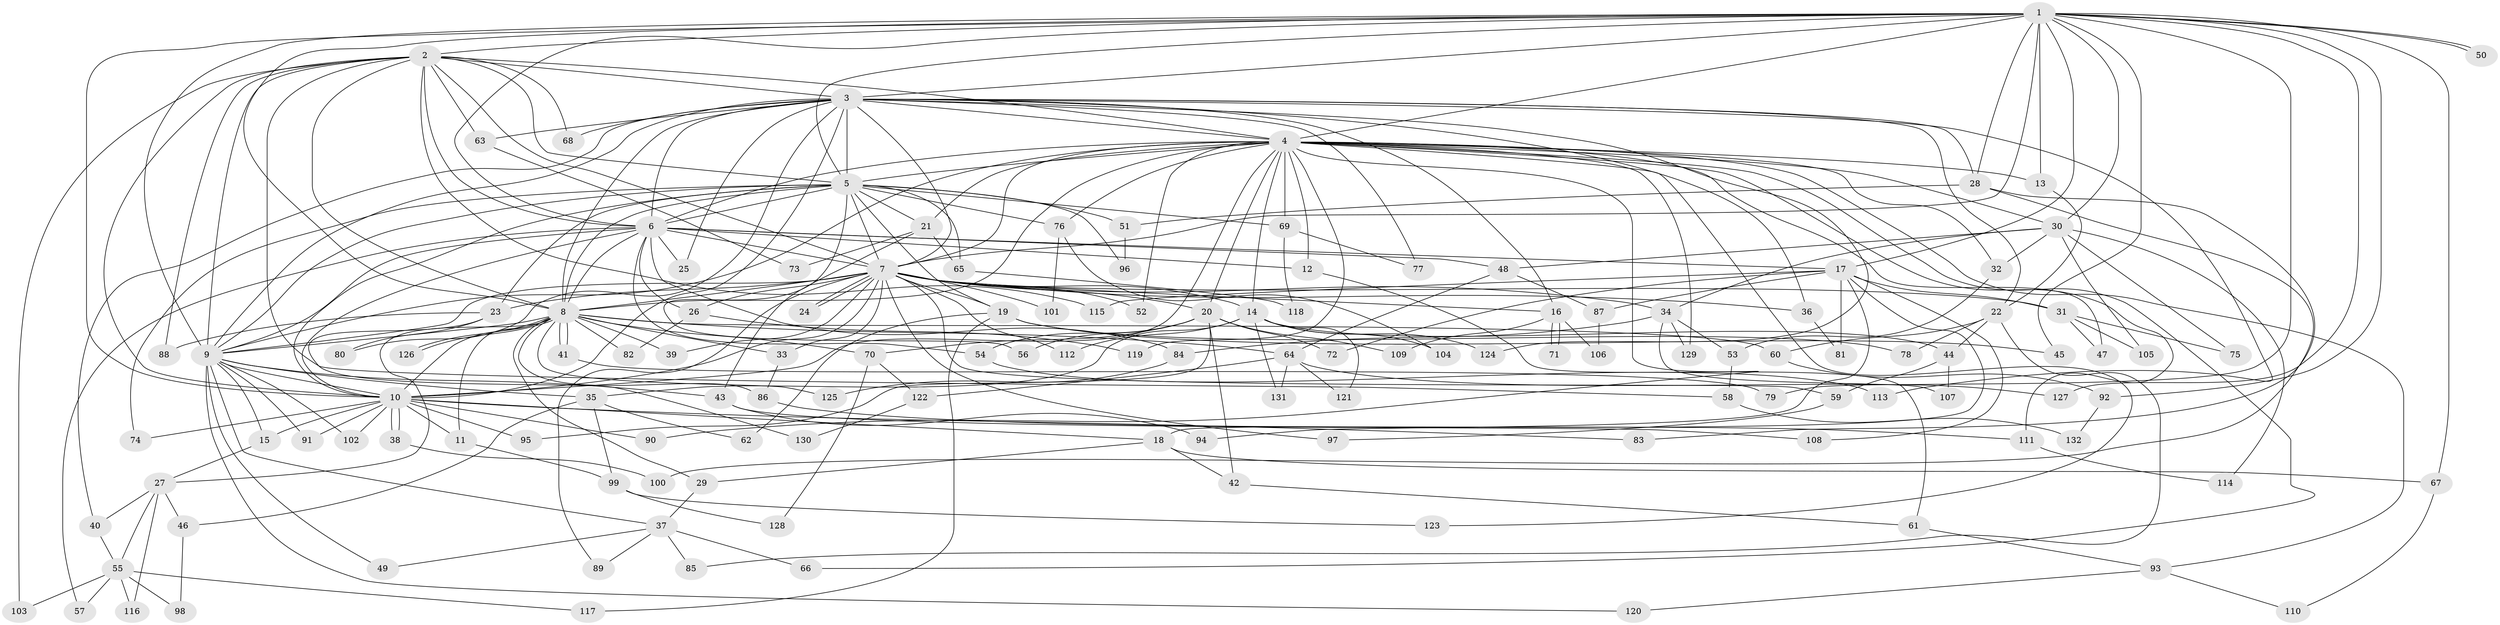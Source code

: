 // coarse degree distribution, {17: 0.010752688172043012, 14: 0.010752688172043012, 28: 0.010752688172043012, 26: 0.010752688172043012, 18: 0.021505376344086023, 27: 0.010752688172043012, 23: 0.010752688172043012, 16: 0.010752688172043012, 5: 0.06451612903225806, 3: 0.13978494623655913, 12: 0.010752688172043012, 4: 0.10752688172043011, 10: 0.010752688172043012, 6: 0.053763440860215055, 9: 0.010752688172043012, 2: 0.46236559139784944, 8: 0.010752688172043012, 7: 0.021505376344086023, 1: 0.010752688172043012}
// Generated by graph-tools (version 1.1) at 2025/41/03/06/25 10:41:40]
// undirected, 132 vertices, 289 edges
graph export_dot {
graph [start="1"]
  node [color=gray90,style=filled];
  1;
  2;
  3;
  4;
  5;
  6;
  7;
  8;
  9;
  10;
  11;
  12;
  13;
  14;
  15;
  16;
  17;
  18;
  19;
  20;
  21;
  22;
  23;
  24;
  25;
  26;
  27;
  28;
  29;
  30;
  31;
  32;
  33;
  34;
  35;
  36;
  37;
  38;
  39;
  40;
  41;
  42;
  43;
  44;
  45;
  46;
  47;
  48;
  49;
  50;
  51;
  52;
  53;
  54;
  55;
  56;
  57;
  58;
  59;
  60;
  61;
  62;
  63;
  64;
  65;
  66;
  67;
  68;
  69;
  70;
  71;
  72;
  73;
  74;
  75;
  76;
  77;
  78;
  79;
  80;
  81;
  82;
  83;
  84;
  85;
  86;
  87;
  88;
  89;
  90;
  91;
  92;
  93;
  94;
  95;
  96;
  97;
  98;
  99;
  100;
  101;
  102;
  103;
  104;
  105;
  106;
  107;
  108;
  109;
  110;
  111;
  112;
  113;
  114;
  115;
  116;
  117;
  118;
  119;
  120;
  121;
  122;
  123;
  124;
  125;
  126;
  127;
  128;
  129;
  130;
  131;
  132;
  1 -- 2;
  1 -- 3;
  1 -- 4;
  1 -- 5;
  1 -- 6;
  1 -- 7;
  1 -- 8;
  1 -- 9;
  1 -- 10;
  1 -- 13;
  1 -- 17;
  1 -- 28;
  1 -- 30;
  1 -- 45;
  1 -- 50;
  1 -- 50;
  1 -- 67;
  1 -- 79;
  1 -- 92;
  1 -- 127;
  2 -- 3;
  2 -- 4;
  2 -- 5;
  2 -- 6;
  2 -- 7;
  2 -- 8;
  2 -- 9;
  2 -- 10;
  2 -- 58;
  2 -- 63;
  2 -- 68;
  2 -- 88;
  2 -- 103;
  2 -- 115;
  3 -- 4;
  3 -- 5;
  3 -- 6;
  3 -- 7;
  3 -- 8;
  3 -- 9;
  3 -- 10;
  3 -- 16;
  3 -- 22;
  3 -- 25;
  3 -- 28;
  3 -- 36;
  3 -- 40;
  3 -- 63;
  3 -- 68;
  3 -- 77;
  3 -- 80;
  3 -- 113;
  3 -- 124;
  4 -- 5;
  4 -- 6;
  4 -- 7;
  4 -- 8;
  4 -- 9;
  4 -- 10;
  4 -- 12;
  4 -- 13;
  4 -- 14;
  4 -- 20;
  4 -- 21;
  4 -- 30;
  4 -- 32;
  4 -- 47;
  4 -- 52;
  4 -- 66;
  4 -- 69;
  4 -- 76;
  4 -- 90;
  4 -- 93;
  4 -- 111;
  4 -- 119;
  4 -- 123;
  4 -- 129;
  5 -- 6;
  5 -- 7;
  5 -- 8;
  5 -- 9;
  5 -- 10;
  5 -- 19;
  5 -- 21;
  5 -- 23;
  5 -- 51;
  5 -- 56;
  5 -- 65;
  5 -- 69;
  5 -- 74;
  5 -- 76;
  5 -- 96;
  6 -- 7;
  6 -- 8;
  6 -- 9;
  6 -- 10;
  6 -- 12;
  6 -- 17;
  6 -- 25;
  6 -- 26;
  6 -- 48;
  6 -- 54;
  6 -- 57;
  6 -- 84;
  7 -- 8;
  7 -- 9;
  7 -- 10;
  7 -- 14;
  7 -- 16;
  7 -- 19;
  7 -- 20;
  7 -- 23;
  7 -- 24;
  7 -- 24;
  7 -- 26;
  7 -- 31;
  7 -- 33;
  7 -- 34;
  7 -- 36;
  7 -- 39;
  7 -- 52;
  7 -- 59;
  7 -- 89;
  7 -- 97;
  7 -- 101;
  7 -- 112;
  8 -- 9;
  8 -- 10;
  8 -- 11;
  8 -- 27;
  8 -- 29;
  8 -- 33;
  8 -- 39;
  8 -- 41;
  8 -- 41;
  8 -- 60;
  8 -- 64;
  8 -- 70;
  8 -- 82;
  8 -- 86;
  8 -- 125;
  8 -- 126;
  8 -- 126;
  9 -- 10;
  9 -- 15;
  9 -- 35;
  9 -- 37;
  9 -- 43;
  9 -- 49;
  9 -- 91;
  9 -- 102;
  9 -- 120;
  10 -- 11;
  10 -- 15;
  10 -- 18;
  10 -- 38;
  10 -- 38;
  10 -- 74;
  10 -- 83;
  10 -- 90;
  10 -- 91;
  10 -- 95;
  10 -- 102;
  11 -- 99;
  12 -- 61;
  13 -- 22;
  14 -- 35;
  14 -- 44;
  14 -- 104;
  14 -- 112;
  14 -- 121;
  14 -- 124;
  14 -- 131;
  15 -- 27;
  16 -- 71;
  16 -- 71;
  16 -- 106;
  16 -- 109;
  17 -- 18;
  17 -- 31;
  17 -- 72;
  17 -- 81;
  17 -- 87;
  17 -- 94;
  17 -- 108;
  17 -- 115;
  18 -- 29;
  18 -- 42;
  18 -- 67;
  19 -- 45;
  19 -- 62;
  19 -- 78;
  19 -- 117;
  20 -- 42;
  20 -- 54;
  20 -- 56;
  20 -- 70;
  20 -- 72;
  20 -- 95;
  20 -- 109;
  21 -- 43;
  21 -- 65;
  21 -- 73;
  22 -- 44;
  22 -- 60;
  22 -- 78;
  22 -- 85;
  23 -- 80;
  23 -- 88;
  23 -- 130;
  26 -- 82;
  26 -- 119;
  27 -- 40;
  27 -- 46;
  27 -- 55;
  27 -- 116;
  28 -- 51;
  28 -- 83;
  28 -- 100;
  29 -- 37;
  30 -- 32;
  30 -- 34;
  30 -- 48;
  30 -- 75;
  30 -- 105;
  30 -- 114;
  31 -- 47;
  31 -- 75;
  31 -- 105;
  32 -- 53;
  33 -- 86;
  34 -- 53;
  34 -- 84;
  34 -- 107;
  34 -- 129;
  35 -- 46;
  35 -- 62;
  35 -- 99;
  36 -- 81;
  37 -- 49;
  37 -- 66;
  37 -- 85;
  37 -- 89;
  38 -- 100;
  40 -- 55;
  41 -- 79;
  42 -- 61;
  43 -- 94;
  43 -- 108;
  44 -- 59;
  44 -- 107;
  46 -- 98;
  48 -- 64;
  48 -- 87;
  51 -- 96;
  53 -- 58;
  54 -- 113;
  55 -- 57;
  55 -- 98;
  55 -- 103;
  55 -- 116;
  55 -- 117;
  58 -- 132;
  59 -- 97;
  60 -- 92;
  61 -- 93;
  63 -- 73;
  64 -- 121;
  64 -- 122;
  64 -- 127;
  64 -- 131;
  65 -- 118;
  67 -- 110;
  69 -- 77;
  69 -- 118;
  70 -- 122;
  70 -- 128;
  76 -- 101;
  76 -- 104;
  84 -- 125;
  86 -- 111;
  87 -- 106;
  92 -- 132;
  93 -- 110;
  93 -- 120;
  99 -- 123;
  99 -- 128;
  111 -- 114;
  122 -- 130;
}

